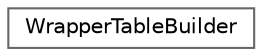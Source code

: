 digraph "Graphical Class Hierarchy"
{
 // LATEX_PDF_SIZE
  bgcolor="transparent";
  edge [fontname=Helvetica,fontsize=10,labelfontname=Helvetica,labelfontsize=10];
  node [fontname=Helvetica,fontsize=10,shape=box,height=0.2,width=0.4];
  rankdir="LR";
  Node0 [id="Node000000",label="WrapperTableBuilder",height=0.2,width=0.4,color="grey40", fillcolor="white", style="filled",URL="$structWrapperTableBuilder.html",tooltip=" "];
}
